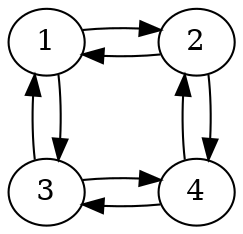 digraph G {
    layout = neato
    1 [fillcolor="lightgrey" pos = "0,1!" width="0.1" height="0.1"];
    2 [fillcolor="lightgrey" pos = "1,1!" width="0.1" height="0.1"];
    3 [fillcolor="lightgrey" pos = "0,0!" width="0.1" height="0.1"];
    4 [fillcolor="lightgrey" pos = "1,0!" width="0.1" height="0.1"];
    1 -> 2;
    2 -> 1;
    1 -> 3;
    3 -> 1;
    2 -> 4;
    4 -> 2;
    3 -> 4;
    4 -> 3;
}